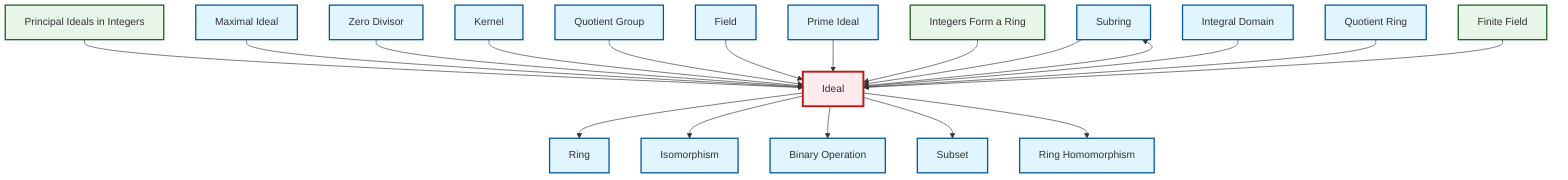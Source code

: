 graph TD
    classDef definition fill:#e1f5fe,stroke:#01579b,stroke-width:2px
    classDef theorem fill:#f3e5f5,stroke:#4a148c,stroke-width:2px
    classDef axiom fill:#fff3e0,stroke:#e65100,stroke-width:2px
    classDef example fill:#e8f5e9,stroke:#1b5e20,stroke-width:2px
    classDef current fill:#ffebee,stroke:#b71c1c,stroke-width:3px
    def-subring["Subring"]:::definition
    def-subset["Subset"]:::definition
    def-maximal-ideal["Maximal Ideal"]:::definition
    ex-finite-field["Finite Field"]:::example
    ex-integers-ring["Integers Form a Ring"]:::example
    def-ideal["Ideal"]:::definition
    def-prime-ideal["Prime Ideal"]:::definition
    def-integral-domain["Integral Domain"]:::definition
    def-field["Field"]:::definition
    def-binary-operation["Binary Operation"]:::definition
    def-ring["Ring"]:::definition
    def-isomorphism["Isomorphism"]:::definition
    ex-principal-ideal["Principal Ideals in Integers"]:::example
    def-kernel["Kernel"]:::definition
    def-zero-divisor["Zero Divisor"]:::definition
    def-ring-homomorphism["Ring Homomorphism"]:::definition
    def-quotient-group["Quotient Group"]:::definition
    def-quotient-ring["Quotient Ring"]:::definition
    def-ideal --> def-ring
    def-ideal --> def-isomorphism
    def-ideal --> def-binary-operation
    ex-principal-ideal --> def-ideal
    def-ideal --> def-subset
    def-maximal-ideal --> def-ideal
    def-zero-divisor --> def-ideal
    def-kernel --> def-ideal
    def-quotient-group --> def-ideal
    def-subring --> def-ideal
    def-field --> def-ideal
    def-prime-ideal --> def-ideal
    ex-integers-ring --> def-ideal
    def-ideal --> def-ring-homomorphism
    def-ideal --> def-subring
    def-integral-domain --> def-ideal
    def-quotient-ring --> def-ideal
    ex-finite-field --> def-ideal
    class def-ideal current